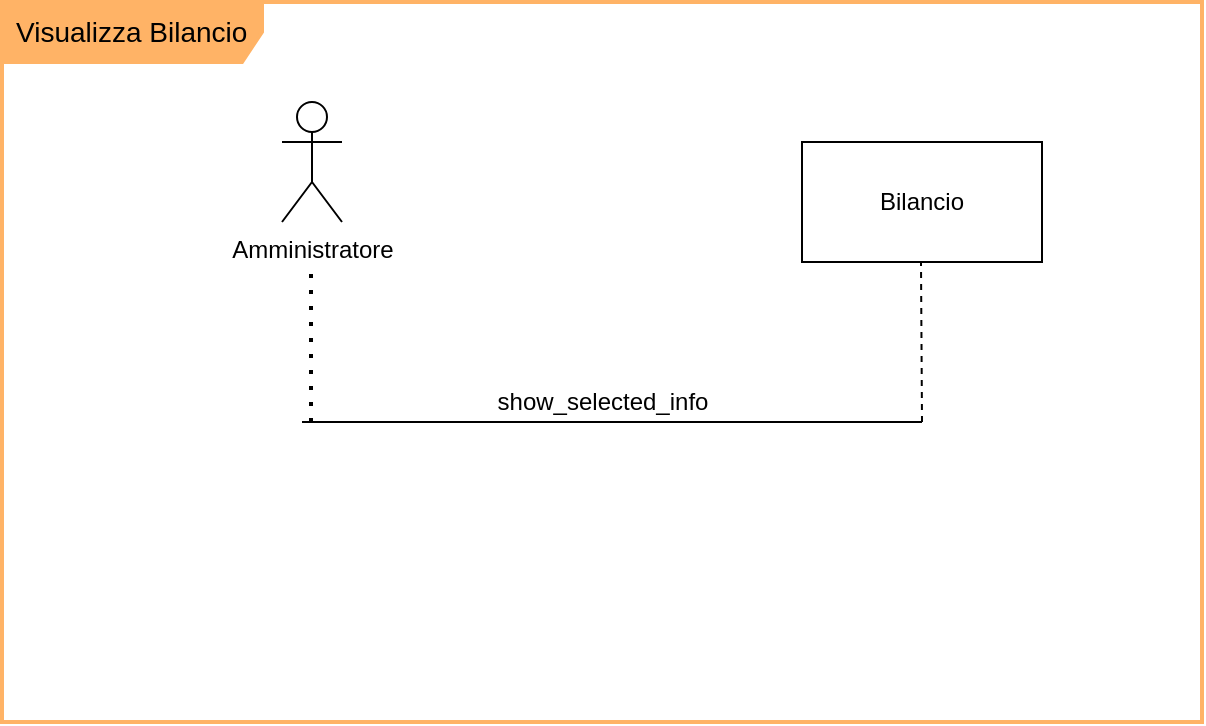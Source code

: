 <mxfile version="17.2.4" type="google"><diagram id="K37VD4AjMERTZjJyE_VY" name="Page-1"><mxGraphModel grid="0" page="0" gridSize="10" guides="1" tooltips="1" connect="1" arrows="1" fold="1" pageScale="1" pageWidth="827" pageHeight="1169" math="0" shadow="0"><root><mxCell id="0"/><mxCell id="1" parent="0"/><mxCell id="J932fDrK--eVTm5H8kOi-1" value="Amministratore" style="shape=umlActor;verticalLabelPosition=bottom;verticalAlign=top;html=1;outlineConnect=0;" vertex="1" parent="1"><mxGeometry x="300" y="130" width="30" height="60" as="geometry"/></mxCell><mxCell id="J932fDrK--eVTm5H8kOi-2" value="" style="endArrow=none;dashed=1;html=1;dashPattern=1 3;strokeWidth=2;" edge="1" parent="1"><mxGeometry width="50" height="50" relative="1" as="geometry"><mxPoint x="314.5" y="290" as="sourcePoint"/><mxPoint x="314.5" y="210" as="targetPoint"/></mxGeometry></mxCell><mxCell id="J932fDrK--eVTm5H8kOi-3" value="Bilancio" style="rounded=0;whiteSpace=wrap;html=1;" vertex="1" parent="1"><mxGeometry x="560" y="150" width="120" height="60" as="geometry"/></mxCell><mxCell id="J932fDrK--eVTm5H8kOi-4" value="" style="endArrow=none;html=1;" edge="1" parent="1"><mxGeometry width="50" height="50" relative="1" as="geometry"><mxPoint x="310" y="290" as="sourcePoint"/><mxPoint x="620" y="290" as="targetPoint"/></mxGeometry></mxCell><mxCell id="J932fDrK--eVTm5H8kOi-5" value="" style="endArrow=none;dashed=1;html=1;" edge="1" parent="1"><mxGeometry width="50" height="50" relative="1" as="geometry"><mxPoint x="620" y="290" as="sourcePoint"/><mxPoint x="619.5" y="210" as="targetPoint"/></mxGeometry></mxCell><mxCell id="J932fDrK--eVTm5H8kOi-6" value="show_selected_info" style="text;html=1;align=center;verticalAlign=middle;resizable=0;points=[];autosize=1;strokeColor=none;" vertex="1" parent="1"><mxGeometry x="400" y="270" width="120" height="20" as="geometry"/></mxCell><mxCell id="fYAYxGwTKc5EdBOcoYU1-1" value="&lt;font style=&quot;font-size: 14px&quot;&gt;Visualizza Bilancio&lt;/font&gt;" style="shape=umlFrame;whiteSpace=wrap;html=1;width=130;height=30;boundedLbl=1;verticalAlign=middle;align=left;spacingLeft=5;fillColor=#FFB366;strokeColor=#FFB366;strokeWidth=2;" vertex="1" parent="1"><mxGeometry x="160" y="80" width="600" height="360" as="geometry"/></mxCell></root></mxGraphModel></diagram></mxfile>